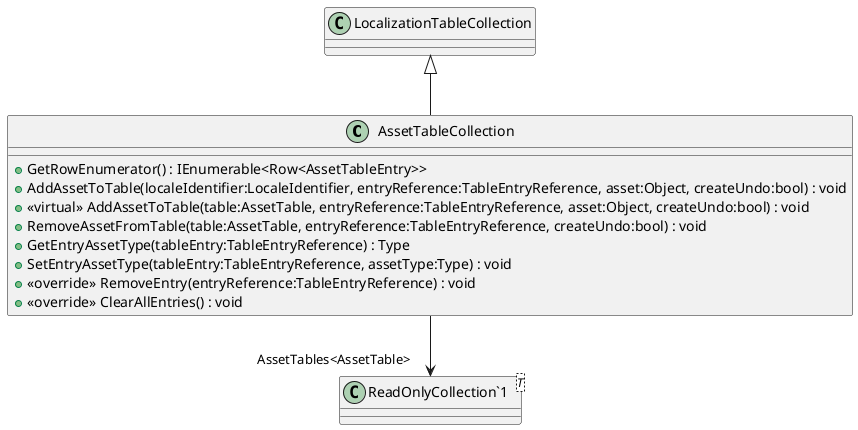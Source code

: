@startuml
class AssetTableCollection {
    + GetRowEnumerator() : IEnumerable<Row<AssetTableEntry>>
    + AddAssetToTable(localeIdentifier:LocaleIdentifier, entryReference:TableEntryReference, asset:Object, createUndo:bool) : void
    + <<virtual>> AddAssetToTable(table:AssetTable, entryReference:TableEntryReference, asset:Object, createUndo:bool) : void
    + RemoveAssetFromTable(table:AssetTable, entryReference:TableEntryReference, createUndo:bool) : void
    + GetEntryAssetType(tableEntry:TableEntryReference) : Type
    + SetEntryAssetType(tableEntry:TableEntryReference, assetType:Type) : void
    + <<override>> RemoveEntry(entryReference:TableEntryReference) : void
    + <<override>> ClearAllEntries() : void
}
class "ReadOnlyCollection`1"<T> {
}
LocalizationTableCollection <|-- AssetTableCollection
AssetTableCollection --> "AssetTables<AssetTable>" "ReadOnlyCollection`1"
@enduml
